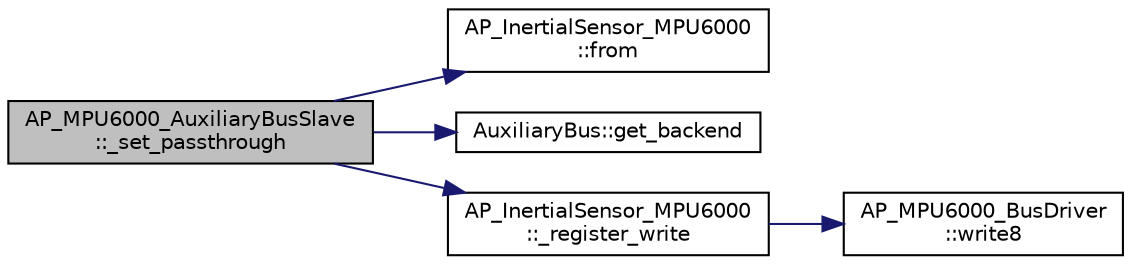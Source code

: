 digraph "AP_MPU6000_AuxiliaryBusSlave::_set_passthrough"
{
 // INTERACTIVE_SVG=YES
  edge [fontname="Helvetica",fontsize="10",labelfontname="Helvetica",labelfontsize="10"];
  node [fontname="Helvetica",fontsize="10",shape=record];
  rankdir="LR";
  Node1 [label="AP_MPU6000_AuxiliaryBusSlave\l::_set_passthrough",height=0.2,width=0.4,color="black", fillcolor="grey75", style="filled", fontcolor="black"];
  Node1 -> Node2 [color="midnightblue",fontsize="10",style="solid",fontname="Helvetica"];
  Node2 [label="AP_InertialSensor_MPU6000\l::from",height=0.2,width=0.4,color="black", fillcolor="white", style="filled",URL="$classAP__InertialSensor__MPU6000.html#a646ac7c1c087707ef5d4c3bb14b95a4d"];
  Node1 -> Node3 [color="midnightblue",fontsize="10",style="solid",fontname="Helvetica"];
  Node3 [label="AuxiliaryBus::get_backend",height=0.2,width=0.4,color="black", fillcolor="white", style="filled",URL="$classAuxiliaryBus.html#a7d513f164a0edd7971f187e79ba931b2"];
  Node1 -> Node4 [color="midnightblue",fontsize="10",style="solid",fontname="Helvetica"];
  Node4 [label="AP_InertialSensor_MPU6000\l::_register_write",height=0.2,width=0.4,color="black", fillcolor="white", style="filled",URL="$classAP__InertialSensor__MPU6000.html#a0262e2e60afd5701c43e848d38fcb80e"];
  Node4 -> Node5 [color="midnightblue",fontsize="10",style="solid",fontname="Helvetica"];
  Node5 [label="AP_MPU6000_BusDriver\l::write8",height=0.2,width=0.4,color="black", fillcolor="white", style="filled",URL="$classAP__MPU6000__BusDriver.html#a17195cacee083af380ae848d92c74ff2"];
}
